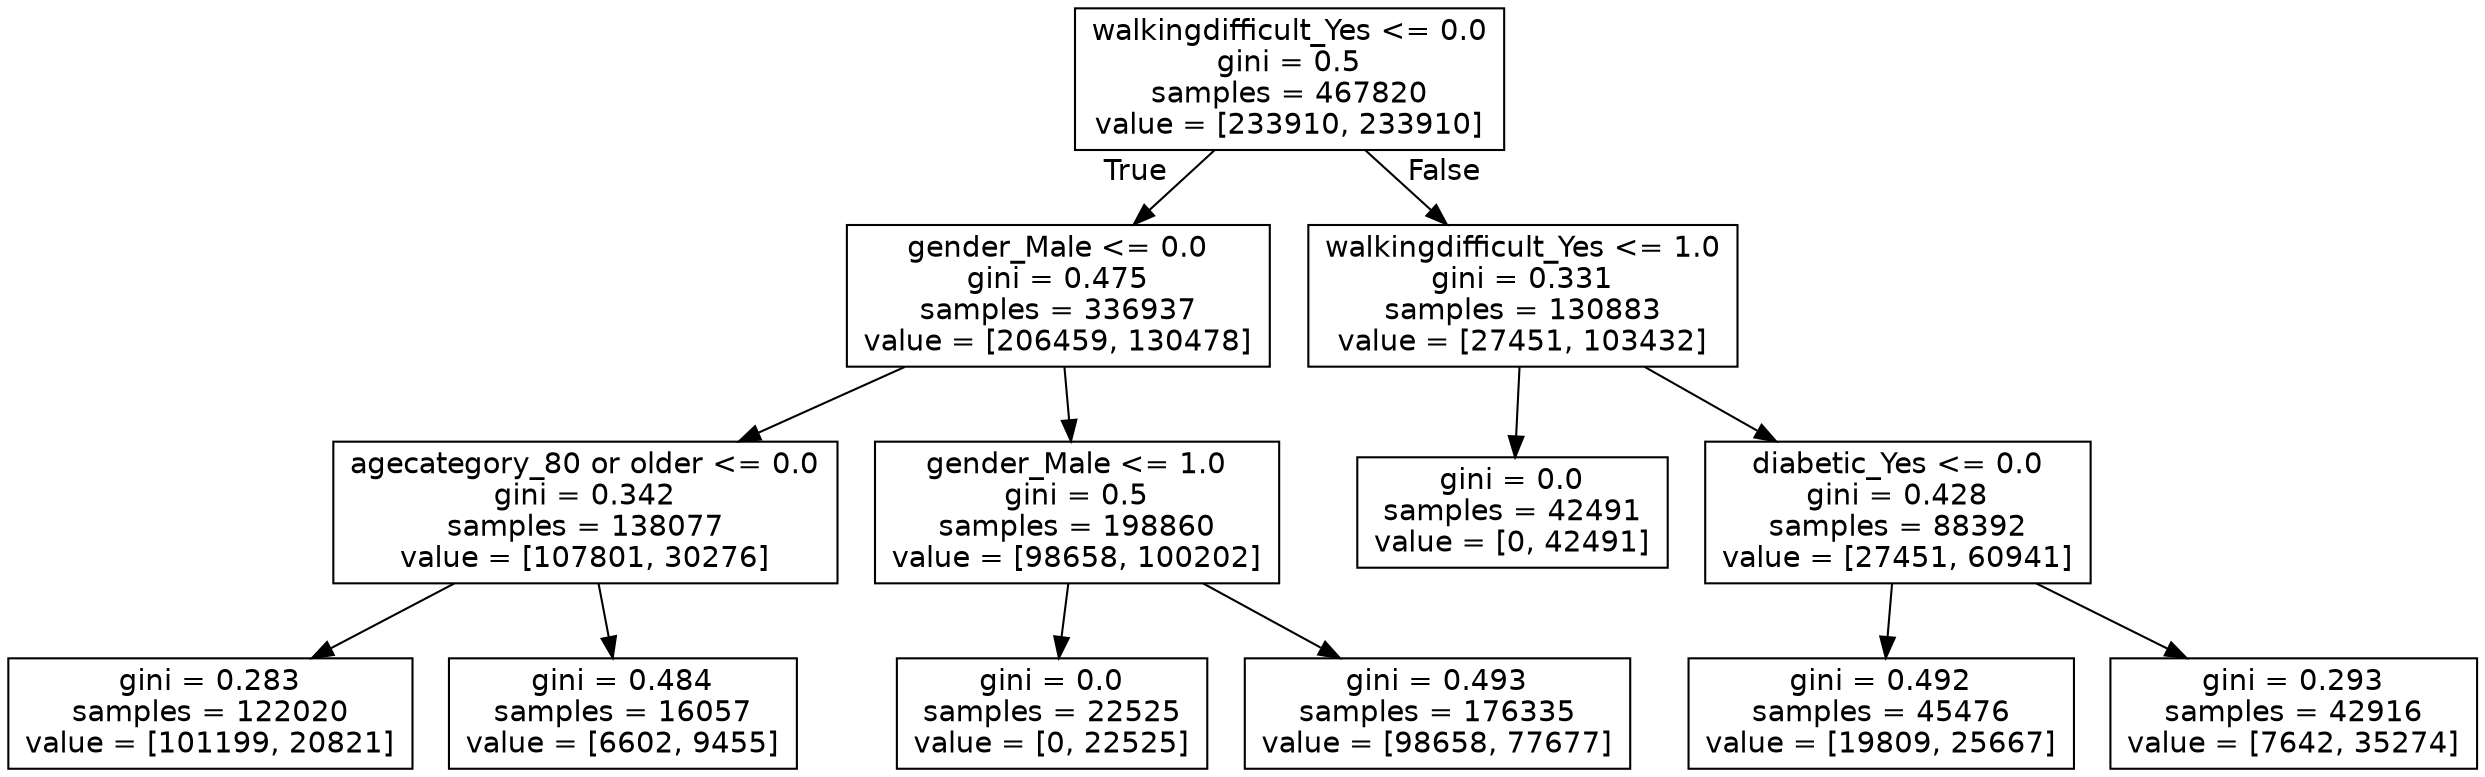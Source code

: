digraph Tree {
node [shape=box, fontname="helvetica"] ;
edge [fontname="helvetica"] ;
0 [label="walkingdifficult_Yes <= 0.0\ngini = 0.5\nsamples = 467820\nvalue = [233910, 233910]"] ;
1 [label="gender_Male <= 0.0\ngini = 0.475\nsamples = 336937\nvalue = [206459, 130478]"] ;
0 -> 1 [labeldistance=2.5, labelangle=45, headlabel="True"] ;
2 [label="agecategory_80 or older <= 0.0\ngini = 0.342\nsamples = 138077\nvalue = [107801, 30276]"] ;
1 -> 2 ;
3 [label="gini = 0.283\nsamples = 122020\nvalue = [101199, 20821]"] ;
2 -> 3 ;
4 [label="gini = 0.484\nsamples = 16057\nvalue = [6602, 9455]"] ;
2 -> 4 ;
5 [label="gender_Male <= 1.0\ngini = 0.5\nsamples = 198860\nvalue = [98658, 100202]"] ;
1 -> 5 ;
6 [label="gini = 0.0\nsamples = 22525\nvalue = [0, 22525]"] ;
5 -> 6 ;
7 [label="gini = 0.493\nsamples = 176335\nvalue = [98658, 77677]"] ;
5 -> 7 ;
8 [label="walkingdifficult_Yes <= 1.0\ngini = 0.331\nsamples = 130883\nvalue = [27451, 103432]"] ;
0 -> 8 [labeldistance=2.5, labelangle=-45, headlabel="False"] ;
9 [label="gini = 0.0\nsamples = 42491\nvalue = [0, 42491]"] ;
8 -> 9 ;
10 [label="diabetic_Yes <= 0.0\ngini = 0.428\nsamples = 88392\nvalue = [27451, 60941]"] ;
8 -> 10 ;
11 [label="gini = 0.492\nsamples = 45476\nvalue = [19809, 25667]"] ;
10 -> 11 ;
12 [label="gini = 0.293\nsamples = 42916\nvalue = [7642, 35274]"] ;
10 -> 12 ;
}